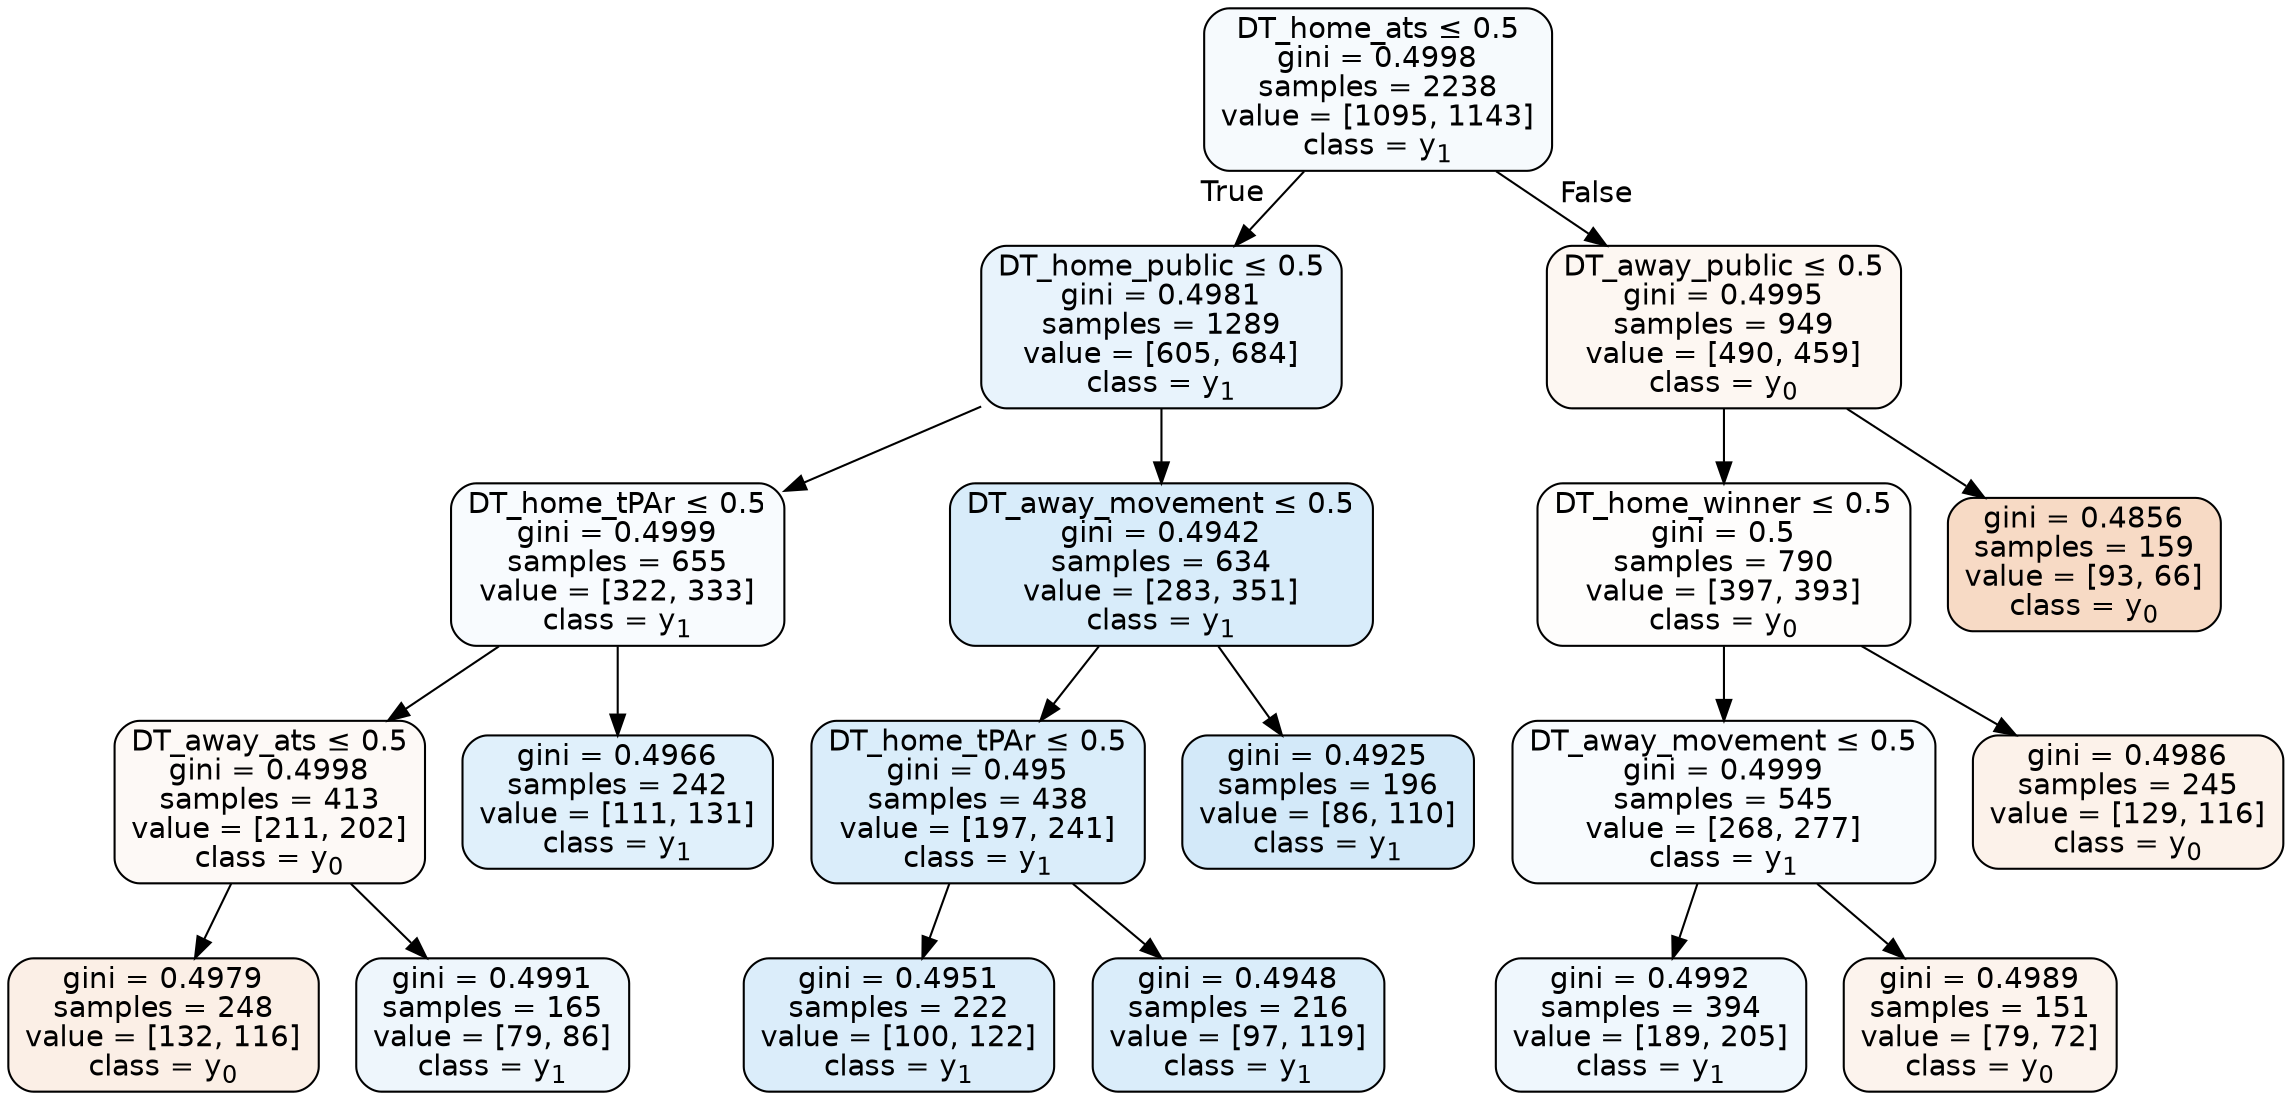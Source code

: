 digraph Tree {
node [shape=box, style="filled, rounded", color="black", fontname=helvetica] ;
edge [fontname=helvetica] ;
0 [label=<DT_home_ats &le; 0.5<br/>gini = 0.4998<br/>samples = 2238<br/>value = [1095, 1143]<br/>class = y<SUB>1</SUB>>, fillcolor="#399de50b"] ;
1 [label=<DT_home_public &le; 0.5<br/>gini = 0.4981<br/>samples = 1289<br/>value = [605, 684]<br/>class = y<SUB>1</SUB>>, fillcolor="#399de51d"] ;
0 -> 1 [labeldistance=2.5, labelangle=45, headlabel="True"] ;
2 [label=<DT_home_tPAr &le; 0.5<br/>gini = 0.4999<br/>samples = 655<br/>value = [322, 333]<br/>class = y<SUB>1</SUB>>, fillcolor="#399de508"] ;
1 -> 2 ;
3 [label=<DT_away_ats &le; 0.5<br/>gini = 0.4998<br/>samples = 413<br/>value = [211, 202]<br/>class = y<SUB>0</SUB>>, fillcolor="#e581390b"] ;
2 -> 3 ;
4 [label=<gini = 0.4979<br/>samples = 248<br/>value = [132, 116]<br/>class = y<SUB>0</SUB>>, fillcolor="#e581391f"] ;
3 -> 4 ;
5 [label=<gini = 0.4991<br/>samples = 165<br/>value = [79, 86]<br/>class = y<SUB>1</SUB>>, fillcolor="#399de515"] ;
3 -> 5 ;
6 [label=<gini = 0.4966<br/>samples = 242<br/>value = [111, 131]<br/>class = y<SUB>1</SUB>>, fillcolor="#399de527"] ;
2 -> 6 ;
7 [label=<DT_away_movement &le; 0.5<br/>gini = 0.4942<br/>samples = 634<br/>value = [283, 351]<br/>class = y<SUB>1</SUB>>, fillcolor="#399de531"] ;
1 -> 7 ;
8 [label=<DT_home_tPAr &le; 0.5<br/>gini = 0.495<br/>samples = 438<br/>value = [197, 241]<br/>class = y<SUB>1</SUB>>, fillcolor="#399de52f"] ;
7 -> 8 ;
9 [label=<gini = 0.4951<br/>samples = 222<br/>value = [100, 122]<br/>class = y<SUB>1</SUB>>, fillcolor="#399de52e"] ;
8 -> 9 ;
10 [label=<gini = 0.4948<br/>samples = 216<br/>value = [97, 119]<br/>class = y<SUB>1</SUB>>, fillcolor="#399de52f"] ;
8 -> 10 ;
11 [label=<gini = 0.4925<br/>samples = 196<br/>value = [86, 110]<br/>class = y<SUB>1</SUB>>, fillcolor="#399de538"] ;
7 -> 11 ;
12 [label=<DT_away_public &le; 0.5<br/>gini = 0.4995<br/>samples = 949<br/>value = [490, 459]<br/>class = y<SUB>0</SUB>>, fillcolor="#e5813910"] ;
0 -> 12 [labeldistance=2.5, labelangle=-45, headlabel="False"] ;
13 [label=<DT_home_winner &le; 0.5<br/>gini = 0.5<br/>samples = 790<br/>value = [397, 393]<br/>class = y<SUB>0</SUB>>, fillcolor="#e5813903"] ;
12 -> 13 ;
14 [label=<DT_away_movement &le; 0.5<br/>gini = 0.4999<br/>samples = 545<br/>value = [268, 277]<br/>class = y<SUB>1</SUB>>, fillcolor="#399de508"] ;
13 -> 14 ;
15 [label=<gini = 0.4992<br/>samples = 394<br/>value = [189, 205]<br/>class = y<SUB>1</SUB>>, fillcolor="#399de514"] ;
14 -> 15 ;
16 [label=<gini = 0.4989<br/>samples = 151<br/>value = [79, 72]<br/>class = y<SUB>0</SUB>>, fillcolor="#e5813917"] ;
14 -> 16 ;
17 [label=<gini = 0.4986<br/>samples = 245<br/>value = [129, 116]<br/>class = y<SUB>0</SUB>>, fillcolor="#e581391a"] ;
13 -> 17 ;
18 [label=<gini = 0.4856<br/>samples = 159<br/>value = [93, 66]<br/>class = y<SUB>0</SUB>>, fillcolor="#e581394a"] ;
12 -> 18 ;
}